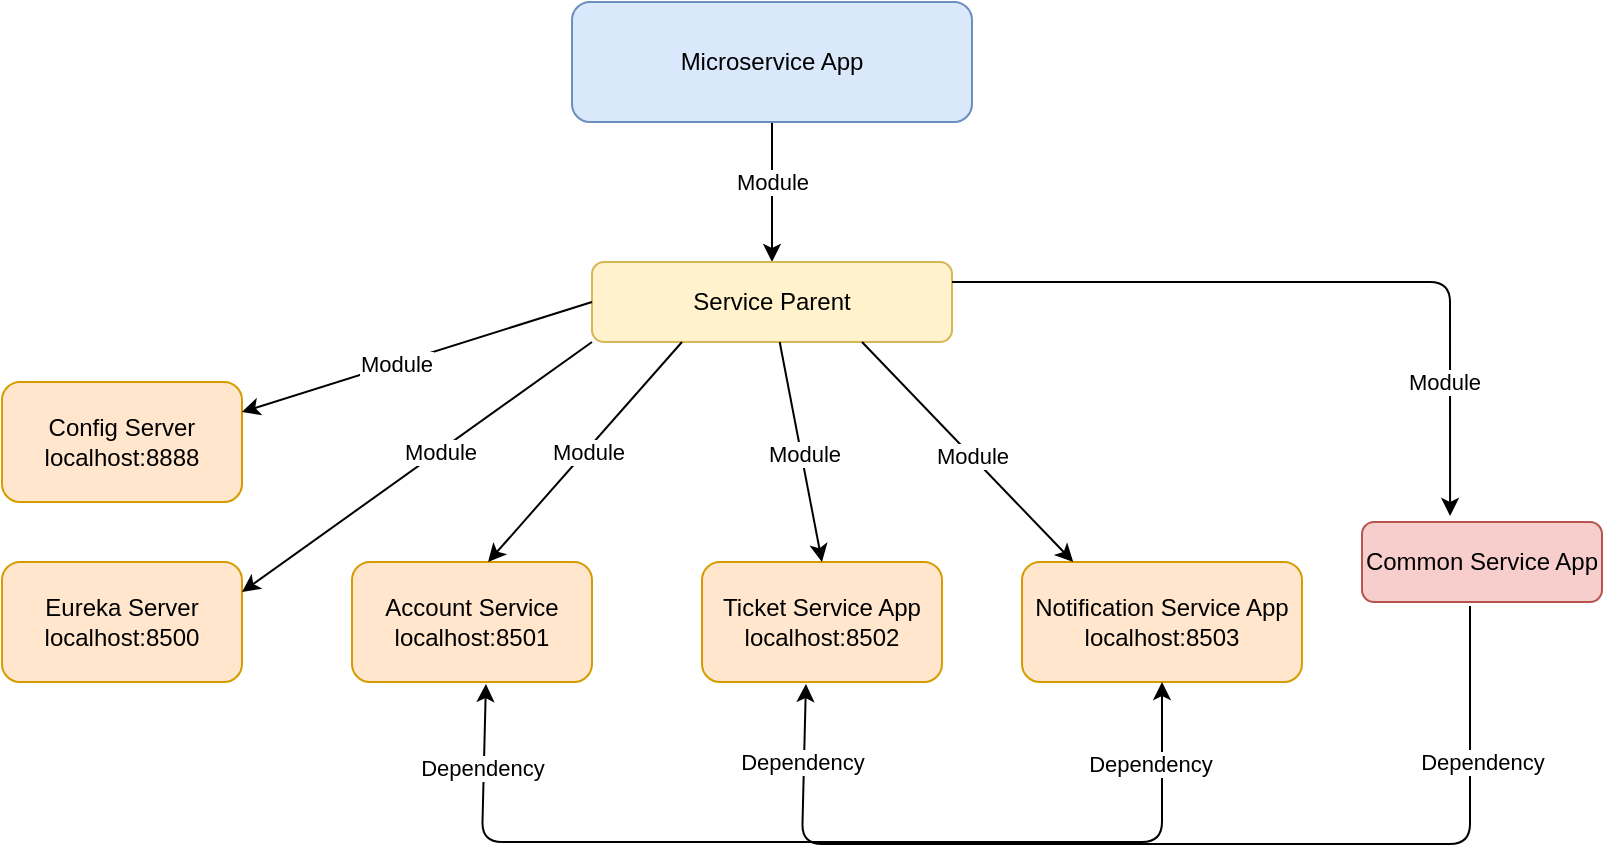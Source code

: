 <mxfile version="13.6.2" type="github">
  <diagram id="O5Thk8qJjQpYoOTOiQrY" name="Page-1">
    <mxGraphModel dx="1035" dy="529" grid="1" gridSize="10" guides="1" tooltips="1" connect="1" arrows="1" fold="1" page="1" pageScale="1" pageWidth="850" pageHeight="1100" math="0" shadow="0">
      <root>
        <mxCell id="0" />
        <mxCell id="1" parent="0" />
        <mxCell id="IT4guImNfh3KZpESXHfW-26" value="" style="edgeStyle=orthogonalEdgeStyle;rounded=0;orthogonalLoop=1;jettySize=auto;html=1;" parent="1" source="IT4guImNfh3KZpESXHfW-1" target="IT4guImNfh3KZpESXHfW-2" edge="1">
          <mxGeometry relative="1" as="geometry">
            <Array as="points">
              <mxPoint x="425" y="110" />
              <mxPoint x="425" y="110" />
            </Array>
          </mxGeometry>
        </mxCell>
        <mxCell id="IT4guImNfh3KZpESXHfW-1" value="&lt;div&gt;Microservice App&lt;/div&gt;" style="rounded=1;whiteSpace=wrap;html=1;fillColor=#dae8fc;strokeColor=#6c8ebf;" parent="1" vertex="1">
          <mxGeometry x="325" y="20" width="200" height="60" as="geometry" />
        </mxCell>
        <mxCell id="IT4guImNfh3KZpESXHfW-2" value="Service Parent" style="rounded=1;whiteSpace=wrap;html=1;fillColor=#fff2cc;strokeColor=#d6b656;" parent="1" vertex="1">
          <mxGeometry x="335" y="150" width="180" height="40" as="geometry" />
        </mxCell>
        <mxCell id="IT4guImNfh3KZpESXHfW-6" value="&lt;div&gt;Config Server&lt;/div&gt;&lt;div&gt;localhost:8888&lt;br&gt;&lt;/div&gt;" style="rounded=1;whiteSpace=wrap;html=1;fillColor=#ffe6cc;strokeColor=#d79b00;" parent="1" vertex="1">
          <mxGeometry x="40" y="210" width="120" height="60" as="geometry" />
        </mxCell>
        <mxCell id="IT4guImNfh3KZpESXHfW-8" value="&lt;div&gt;Eureka Server&lt;/div&gt;&lt;div&gt;localhost:8500&lt;br&gt;&lt;/div&gt;" style="rounded=1;whiteSpace=wrap;html=1;fillColor=#ffe6cc;strokeColor=#d79b00;" parent="1" vertex="1">
          <mxGeometry x="40" y="300" width="120" height="60" as="geometry" />
        </mxCell>
        <mxCell id="IT4guImNfh3KZpESXHfW-12" value="&lt;div&gt;Account Service&lt;/div&gt;&lt;div&gt;localhost:8501&lt;br&gt;&lt;/div&gt;" style="rounded=1;whiteSpace=wrap;html=1;fillColor=#ffe6cc;strokeColor=#d79b00;" parent="1" vertex="1">
          <mxGeometry x="215" y="300" width="120" height="60" as="geometry" />
        </mxCell>
        <mxCell id="IT4guImNfh3KZpESXHfW-13" value="&lt;div&gt;Ticket Service App&lt;br&gt;&lt;/div&gt;&lt;div&gt;localhost:8502&lt;br&gt;&lt;/div&gt;" style="rounded=1;whiteSpace=wrap;html=1;fillColor=#ffe6cc;strokeColor=#d79b00;" parent="1" vertex="1">
          <mxGeometry x="390" y="300" width="120" height="60" as="geometry" />
        </mxCell>
        <mxCell id="IT4guImNfh3KZpESXHfW-15" value="" style="endArrow=classic;html=1;entryX=0.567;entryY=0;entryDx=0;entryDy=0;entryPerimeter=0;exitX=0.25;exitY=1;exitDx=0;exitDy=0;" parent="1" source="IT4guImNfh3KZpESXHfW-2" target="IT4guImNfh3KZpESXHfW-12" edge="1">
          <mxGeometry width="50" height="50" relative="1" as="geometry">
            <mxPoint x="380" y="190" as="sourcePoint" />
            <mxPoint x="430" y="280" as="targetPoint" />
            <Array as="points" />
          </mxGeometry>
        </mxCell>
        <mxCell id="IT4guImNfh3KZpESXHfW-32" value="Module" style="edgeLabel;html=1;align=center;verticalAlign=middle;resizable=0;points=[];" parent="IT4guImNfh3KZpESXHfW-15" vertex="1" connectable="0">
          <mxGeometry x="-0.012" y="1" relative="1" as="geometry">
            <mxPoint as="offset" />
          </mxGeometry>
        </mxCell>
        <mxCell id="IT4guImNfh3KZpESXHfW-16" value="&lt;div&gt;Notification Service App&lt;br&gt;&lt;/div&gt;&lt;div&gt;localhost:8503&lt;br&gt;&lt;/div&gt;" style="rounded=1;whiteSpace=wrap;html=1;fillColor=#ffe6cc;strokeColor=#d79b00;" parent="1" vertex="1">
          <mxGeometry x="550" y="300" width="140" height="60" as="geometry" />
        </mxCell>
        <mxCell id="IT4guImNfh3KZpESXHfW-17" value="" style="endArrow=classic;html=1;entryX=0.183;entryY=0;entryDx=0;entryDy=0;entryPerimeter=0;exitX=0.75;exitY=1;exitDx=0;exitDy=0;" parent="1" source="IT4guImNfh3KZpESXHfW-2" target="IT4guImNfh3KZpESXHfW-16" edge="1">
          <mxGeometry width="50" height="50" relative="1" as="geometry">
            <mxPoint x="400" y="300" as="sourcePoint" />
            <mxPoint x="450" y="250" as="targetPoint" />
          </mxGeometry>
        </mxCell>
        <mxCell id="IT4guImNfh3KZpESXHfW-24" value="Module" style="edgeLabel;html=1;align=center;verticalAlign=middle;resizable=0;points=[];" parent="IT4guImNfh3KZpESXHfW-17" vertex="1" connectable="0">
          <mxGeometry x="-0.396" y="-2" relative="1" as="geometry">
            <mxPoint x="24.79" y="22.65" as="offset" />
          </mxGeometry>
        </mxCell>
        <mxCell id="IT4guImNfh3KZpESXHfW-20" value="" style="endArrow=classic;html=1;entryX=1;entryY=0.25;entryDx=0;entryDy=0;exitX=0;exitY=0.5;exitDx=0;exitDy=0;" parent="1" source="IT4guImNfh3KZpESXHfW-2" target="IT4guImNfh3KZpESXHfW-6" edge="1">
          <mxGeometry width="50" height="50" relative="1" as="geometry">
            <mxPoint x="370" y="161" as="sourcePoint" />
            <mxPoint x="140" y="161" as="targetPoint" />
          </mxGeometry>
        </mxCell>
        <mxCell id="IT4guImNfh3KZpESXHfW-31" value="Module" style="edgeLabel;html=1;align=center;verticalAlign=middle;resizable=0;points=[];" parent="IT4guImNfh3KZpESXHfW-20" vertex="1" connectable="0">
          <mxGeometry x="0.12" relative="1" as="geometry">
            <mxPoint as="offset" />
          </mxGeometry>
        </mxCell>
        <mxCell id="IT4guImNfh3KZpESXHfW-22" value="" style="endArrow=classic;html=1;entryX=1;entryY=0.25;entryDx=0;entryDy=0;exitX=0;exitY=1;exitDx=0;exitDy=0;" parent="1" source="IT4guImNfh3KZpESXHfW-2" target="IT4guImNfh3KZpESXHfW-8" edge="1">
          <mxGeometry width="50" height="50" relative="1" as="geometry">
            <mxPoint x="370" y="161" as="sourcePoint" />
            <mxPoint x="130" y="160" as="targetPoint" />
          </mxGeometry>
        </mxCell>
        <mxCell id="IT4guImNfh3KZpESXHfW-30" value="Module" style="edgeLabel;html=1;align=center;verticalAlign=middle;resizable=0;points=[];" parent="IT4guImNfh3KZpESXHfW-22" vertex="1" connectable="0">
          <mxGeometry x="-0.131" relative="1" as="geometry">
            <mxPoint as="offset" />
          </mxGeometry>
        </mxCell>
        <mxCell id="IT4guImNfh3KZpESXHfW-23" value="" style="endArrow=classic;html=1;entryX=0.5;entryY=0;entryDx=0;entryDy=0;" parent="1" source="IT4guImNfh3KZpESXHfW-2" target="IT4guImNfh3KZpESXHfW-13" edge="1">
          <mxGeometry width="50" height="50" relative="1" as="geometry">
            <mxPoint x="370" y="180" as="sourcePoint" />
            <mxPoint x="300.04" y="240" as="targetPoint" />
          </mxGeometry>
        </mxCell>
        <mxCell id="IT4guImNfh3KZpESXHfW-28" value="Module" style="edgeLabel;html=1;align=center;verticalAlign=middle;resizable=0;points=[];" parent="IT4guImNfh3KZpESXHfW-23" vertex="1" connectable="0">
          <mxGeometry x="-0.159" y="3" relative="1" as="geometry">
            <mxPoint x="-0.01" y="10.4" as="offset" />
          </mxGeometry>
        </mxCell>
        <mxCell id="IT4guImNfh3KZpESXHfW-25" value="Common Service App" style="rounded=1;whiteSpace=wrap;html=1;fillColor=#f8cecc;strokeColor=#b85450;" parent="1" vertex="1">
          <mxGeometry x="720" y="280" width="120" height="40" as="geometry" />
        </mxCell>
        <mxCell id="IT4guImNfh3KZpESXHfW-34" value="" style="endArrow=classic;html=1;exitX=1;exitY=0.25;exitDx=0;exitDy=0;entryX=0.367;entryY=-0.075;entryDx=0;entryDy=0;entryPerimeter=0;" parent="1" source="IT4guImNfh3KZpESXHfW-2" target="IT4guImNfh3KZpESXHfW-25" edge="1">
          <mxGeometry width="50" height="50" relative="1" as="geometry">
            <mxPoint x="400" y="300" as="sourcePoint" />
            <mxPoint x="450" y="250" as="targetPoint" />
            <Array as="points">
              <mxPoint x="764" y="160" />
            </Array>
          </mxGeometry>
        </mxCell>
        <mxCell id="IT4guImNfh3KZpESXHfW-36" value="Module" style="edgeLabel;html=1;align=center;verticalAlign=middle;resizable=0;points=[];" parent="IT4guImNfh3KZpESXHfW-34" vertex="1" connectable="0">
          <mxGeometry x="-0.228" y="1" relative="1" as="geometry">
            <mxPoint x="104" y="51" as="offset" />
          </mxGeometry>
        </mxCell>
        <mxCell id="IT4guImNfh3KZpESXHfW-37" value="" style="endArrow=classic;html=1;exitX=0.45;exitY=1.05;exitDx=0;exitDy=0;exitPerimeter=0;entryX=0.433;entryY=1.017;entryDx=0;entryDy=0;entryPerimeter=0;" parent="1" source="IT4guImNfh3KZpESXHfW-25" target="IT4guImNfh3KZpESXHfW-13" edge="1">
          <mxGeometry width="50" height="50" relative="1" as="geometry">
            <mxPoint x="784" y="360" as="sourcePoint" />
            <mxPoint x="440" y="371" as="targetPoint" />
            <Array as="points">
              <mxPoint x="774" y="441" />
              <mxPoint x="440" y="441" />
            </Array>
          </mxGeometry>
        </mxCell>
        <mxCell id="IT4guImNfh3KZpESXHfW-41" value="&lt;div&gt;Dependency&lt;/div&gt;" style="edgeLabel;html=1;align=center;verticalAlign=middle;resizable=0;points=[];" parent="IT4guImNfh3KZpESXHfW-37" vertex="1" connectable="0">
          <mxGeometry x="-0.543" y="-1" relative="1" as="geometry">
            <mxPoint x="9" y="-40" as="offset" />
          </mxGeometry>
        </mxCell>
        <mxCell id="ZM7l4GJzOf72-eWwKHci-1" value="" style="endArrow=classic;startArrow=classic;html=1;entryX=0.5;entryY=1;entryDx=0;entryDy=0;exitX=0.558;exitY=1.017;exitDx=0;exitDy=0;exitPerimeter=0;" edge="1" parent="1" source="IT4guImNfh3KZpESXHfW-12" target="IT4guImNfh3KZpESXHfW-16">
          <mxGeometry width="50" height="50" relative="1" as="geometry">
            <mxPoint x="280" y="370" as="sourcePoint" />
            <mxPoint x="610" y="440" as="targetPoint" />
            <Array as="points">
              <mxPoint x="280" y="440" />
              <mxPoint x="620" y="440" />
            </Array>
          </mxGeometry>
        </mxCell>
        <mxCell id="ZM7l4GJzOf72-eWwKHci-3" value="Module" style="edgeLabel;html=1;align=center;verticalAlign=middle;resizable=0;points=[];" vertex="1" connectable="0" parent="1">
          <mxGeometry x="425" y="110" as="geometry" />
        </mxCell>
        <mxCell id="ZM7l4GJzOf72-eWwKHci-5" value="&lt;div&gt;Dependency&lt;/div&gt;" style="edgeLabel;html=1;align=center;verticalAlign=middle;resizable=0;points=[];" vertex="1" connectable="0" parent="1">
          <mxGeometry x="710" y="300" as="geometry">
            <mxPoint x="-96" y="101" as="offset" />
          </mxGeometry>
        </mxCell>
        <mxCell id="ZM7l4GJzOf72-eWwKHci-6" value="&lt;div&gt;Dependency&lt;/div&gt;" style="edgeLabel;html=1;align=center;verticalAlign=middle;resizable=0;points=[];" vertex="1" connectable="0" parent="1">
          <mxGeometry x="440" y="400" as="geometry" />
        </mxCell>
        <mxCell id="ZM7l4GJzOf72-eWwKHci-7" value="&lt;div&gt;Dependency&lt;/div&gt;" style="edgeLabel;html=1;align=center;verticalAlign=middle;resizable=0;points=[];" vertex="1" connectable="0" parent="1">
          <mxGeometry x="800" y="420" as="geometry">
            <mxPoint x="-520" y="-17" as="offset" />
          </mxGeometry>
        </mxCell>
      </root>
    </mxGraphModel>
  </diagram>
</mxfile>

